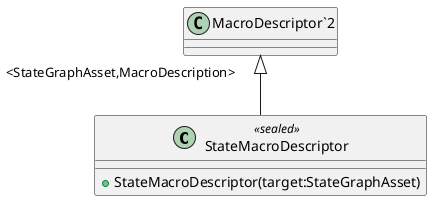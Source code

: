 @startuml
class StateMacroDescriptor <<sealed>> {
    + StateMacroDescriptor(target:StateGraphAsset)
}
"MacroDescriptor`2" "<StateGraphAsset,MacroDescription>" <|-- StateMacroDescriptor
@enduml
